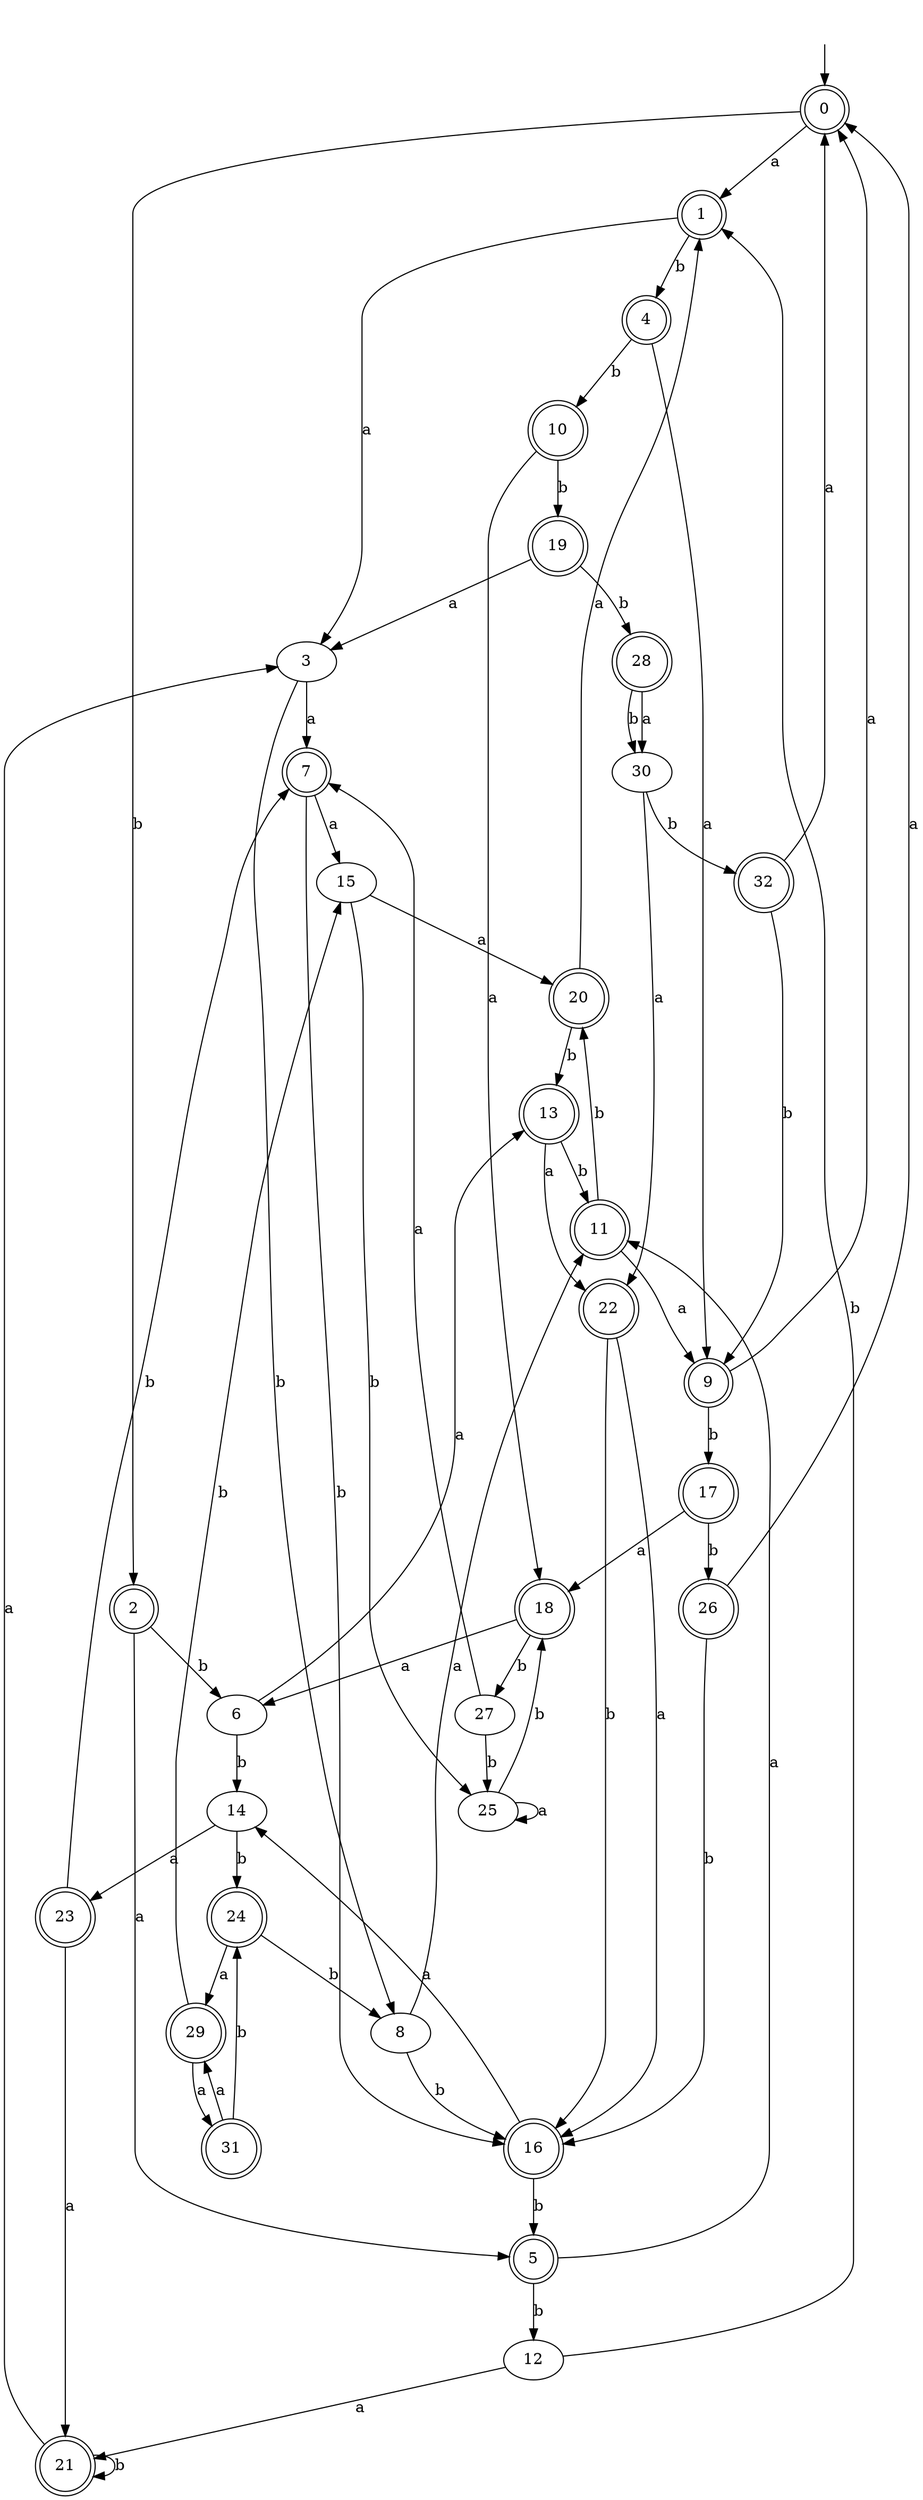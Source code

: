 digraph RandomDFA {
  __start0 [label="", shape=none];
  __start0 -> 0 [label=""];
  0 [shape=circle] [shape=doublecircle]
  0 -> 1 [label="a"]
  0 -> 2 [label="b"]
  1 [shape=doublecircle]
  1 -> 3 [label="a"]
  1 -> 4 [label="b"]
  2 [shape=doublecircle]
  2 -> 5 [label="a"]
  2 -> 6 [label="b"]
  3
  3 -> 7 [label="a"]
  3 -> 8 [label="b"]
  4 [shape=doublecircle]
  4 -> 9 [label="a"]
  4 -> 10 [label="b"]
  5 [shape=doublecircle]
  5 -> 11 [label="a"]
  5 -> 12 [label="b"]
  6
  6 -> 13 [label="a"]
  6 -> 14 [label="b"]
  7 [shape=doublecircle]
  7 -> 15 [label="a"]
  7 -> 16 [label="b"]
  8
  8 -> 11 [label="a"]
  8 -> 16 [label="b"]
  9 [shape=doublecircle]
  9 -> 0 [label="a"]
  9 -> 17 [label="b"]
  10 [shape=doublecircle]
  10 -> 18 [label="a"]
  10 -> 19 [label="b"]
  11 [shape=doublecircle]
  11 -> 9 [label="a"]
  11 -> 20 [label="b"]
  12
  12 -> 21 [label="a"]
  12 -> 1 [label="b"]
  13 [shape=doublecircle]
  13 -> 22 [label="a"]
  13 -> 11 [label="b"]
  14
  14 -> 23 [label="a"]
  14 -> 24 [label="b"]
  15
  15 -> 20 [label="a"]
  15 -> 25 [label="b"]
  16 [shape=doublecircle]
  16 -> 14 [label="a"]
  16 -> 5 [label="b"]
  17 [shape=doublecircle]
  17 -> 18 [label="a"]
  17 -> 26 [label="b"]
  18 [shape=doublecircle]
  18 -> 6 [label="a"]
  18 -> 27 [label="b"]
  19 [shape=doublecircle]
  19 -> 3 [label="a"]
  19 -> 28 [label="b"]
  20 [shape=doublecircle]
  20 -> 1 [label="a"]
  20 -> 13 [label="b"]
  21 [shape=doublecircle]
  21 -> 3 [label="a"]
  21 -> 21 [label="b"]
  22 [shape=doublecircle]
  22 -> 16 [label="a"]
  22 -> 16 [label="b"]
  23 [shape=doublecircle]
  23 -> 21 [label="a"]
  23 -> 7 [label="b"]
  24 [shape=doublecircle]
  24 -> 29 [label="a"]
  24 -> 8 [label="b"]
  25
  25 -> 25 [label="a"]
  25 -> 18 [label="b"]
  26 [shape=doublecircle]
  26 -> 0 [label="a"]
  26 -> 16 [label="b"]
  27
  27 -> 7 [label="a"]
  27 -> 25 [label="b"]
  28 [shape=doublecircle]
  28 -> 30 [label="a"]
  28 -> 30 [label="b"]
  29 [shape=doublecircle]
  29 -> 31 [label="a"]
  29 -> 15 [label="b"]
  30
  30 -> 22 [label="a"]
  30 -> 32 [label="b"]
  31 [shape=doublecircle]
  31 -> 29 [label="a"]
  31 -> 24 [label="b"]
  32 [shape=doublecircle]
  32 -> 0 [label="a"]
  32 -> 9 [label="b"]
}
